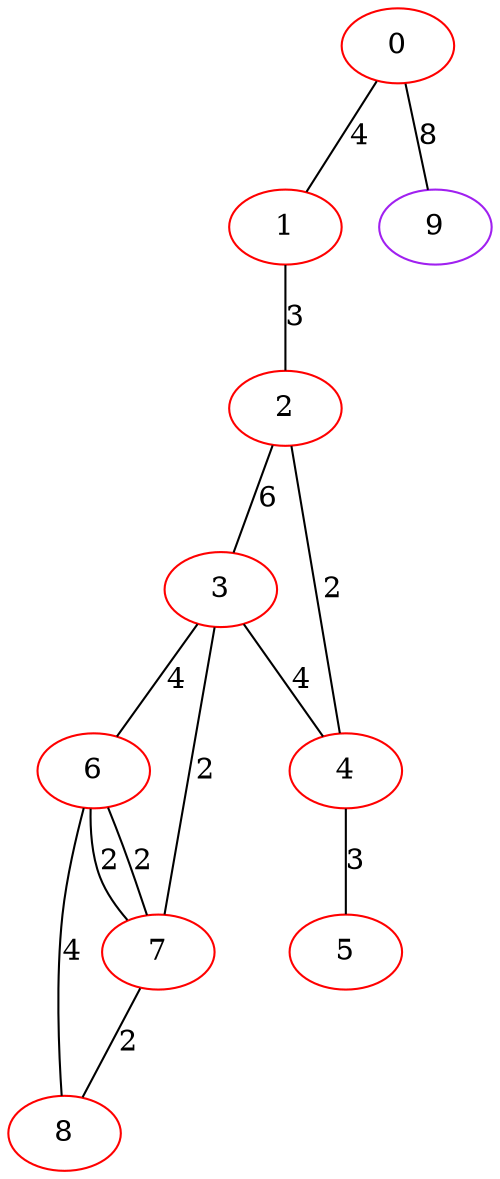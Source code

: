 graph "" {
0 [color=red, weight=1];
1 [color=red, weight=1];
2 [color=red, weight=1];
3 [color=red, weight=1];
4 [color=red, weight=1];
5 [color=red, weight=1];
6 [color=red, weight=1];
7 [color=red, weight=1];
8 [color=red, weight=1];
9 [color=purple, weight=4];
0 -- 1  [key=0, label=4];
0 -- 9  [key=0, label=8];
1 -- 2  [key=0, label=3];
2 -- 3  [key=0, label=6];
2 -- 4  [key=0, label=2];
3 -- 4  [key=0, label=4];
3 -- 6  [key=0, label=4];
3 -- 7  [key=0, label=2];
4 -- 5  [key=0, label=3];
6 -- 8  [key=0, label=4];
6 -- 7  [key=0, label=2];
6 -- 7  [key=1, label=2];
7 -- 8  [key=0, label=2];
}
